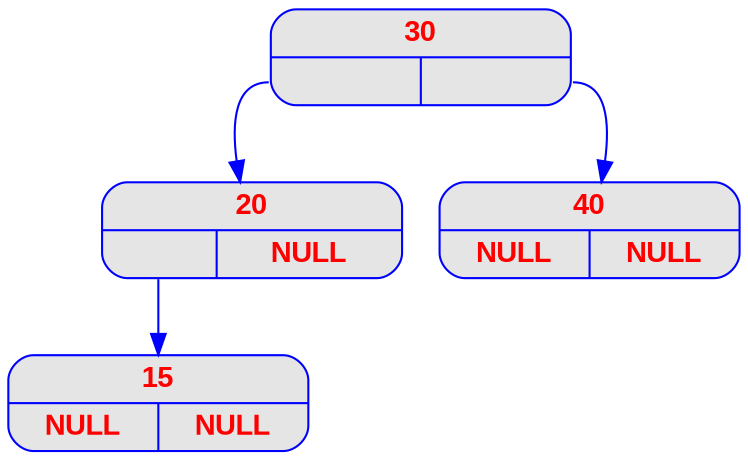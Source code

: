digraph test_inserer_v2_ {
	node [
		fontname  = "Arial bold" 
		fontsize  = "14"
		fontcolor = "red"
		style     = "rounded, filled"
		shape     = "record"
		fillcolor = "grey90"
		color     = "blue"
		width     = "2"
	]

	edge [
		color     = "blue"
	]

30 [label = "{<c> 30 | { <g> | <d>}}"];
30:g -> 20;
20 [label = "{<c> 20 | { <g> | <d>}}"];
20 [label = "{<c> 20 | { <g> | <d> NULL}}"];
20:g -> 15;
15 [label = "{<c> 15 | { <g> | <d>}}"];
15 [label = "{<c> 15 | { <g> NULL | <d> NULL}}"];
30:d -> 40;
40 [label = "{<c> 40 | { <g> | <d>}}"];
40 [label = "{<c> 40 | { <g> NULL | <d> NULL}}"];
}
